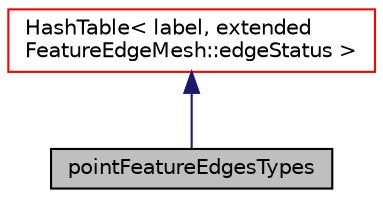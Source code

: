 digraph "pointFeatureEdgesTypes"
{
  bgcolor="transparent";
  edge [fontname="Helvetica",fontsize="10",labelfontname="Helvetica",labelfontsize="10"];
  node [fontname="Helvetica",fontsize="10",shape=record];
  Node4 [label="pointFeatureEdgesTypes",height=0.2,width=0.4,color="black", fillcolor="grey75", style="filled", fontcolor="black"];
  Node5 -> Node4 [dir="back",color="midnightblue",fontsize="10",style="solid",fontname="Helvetica"];
  Node5 [label="HashTable\< label, extended\lFeatureEdgeMesh::edgeStatus \>",height=0.2,width=0.4,color="red",URL="$a26841.html"];
}
